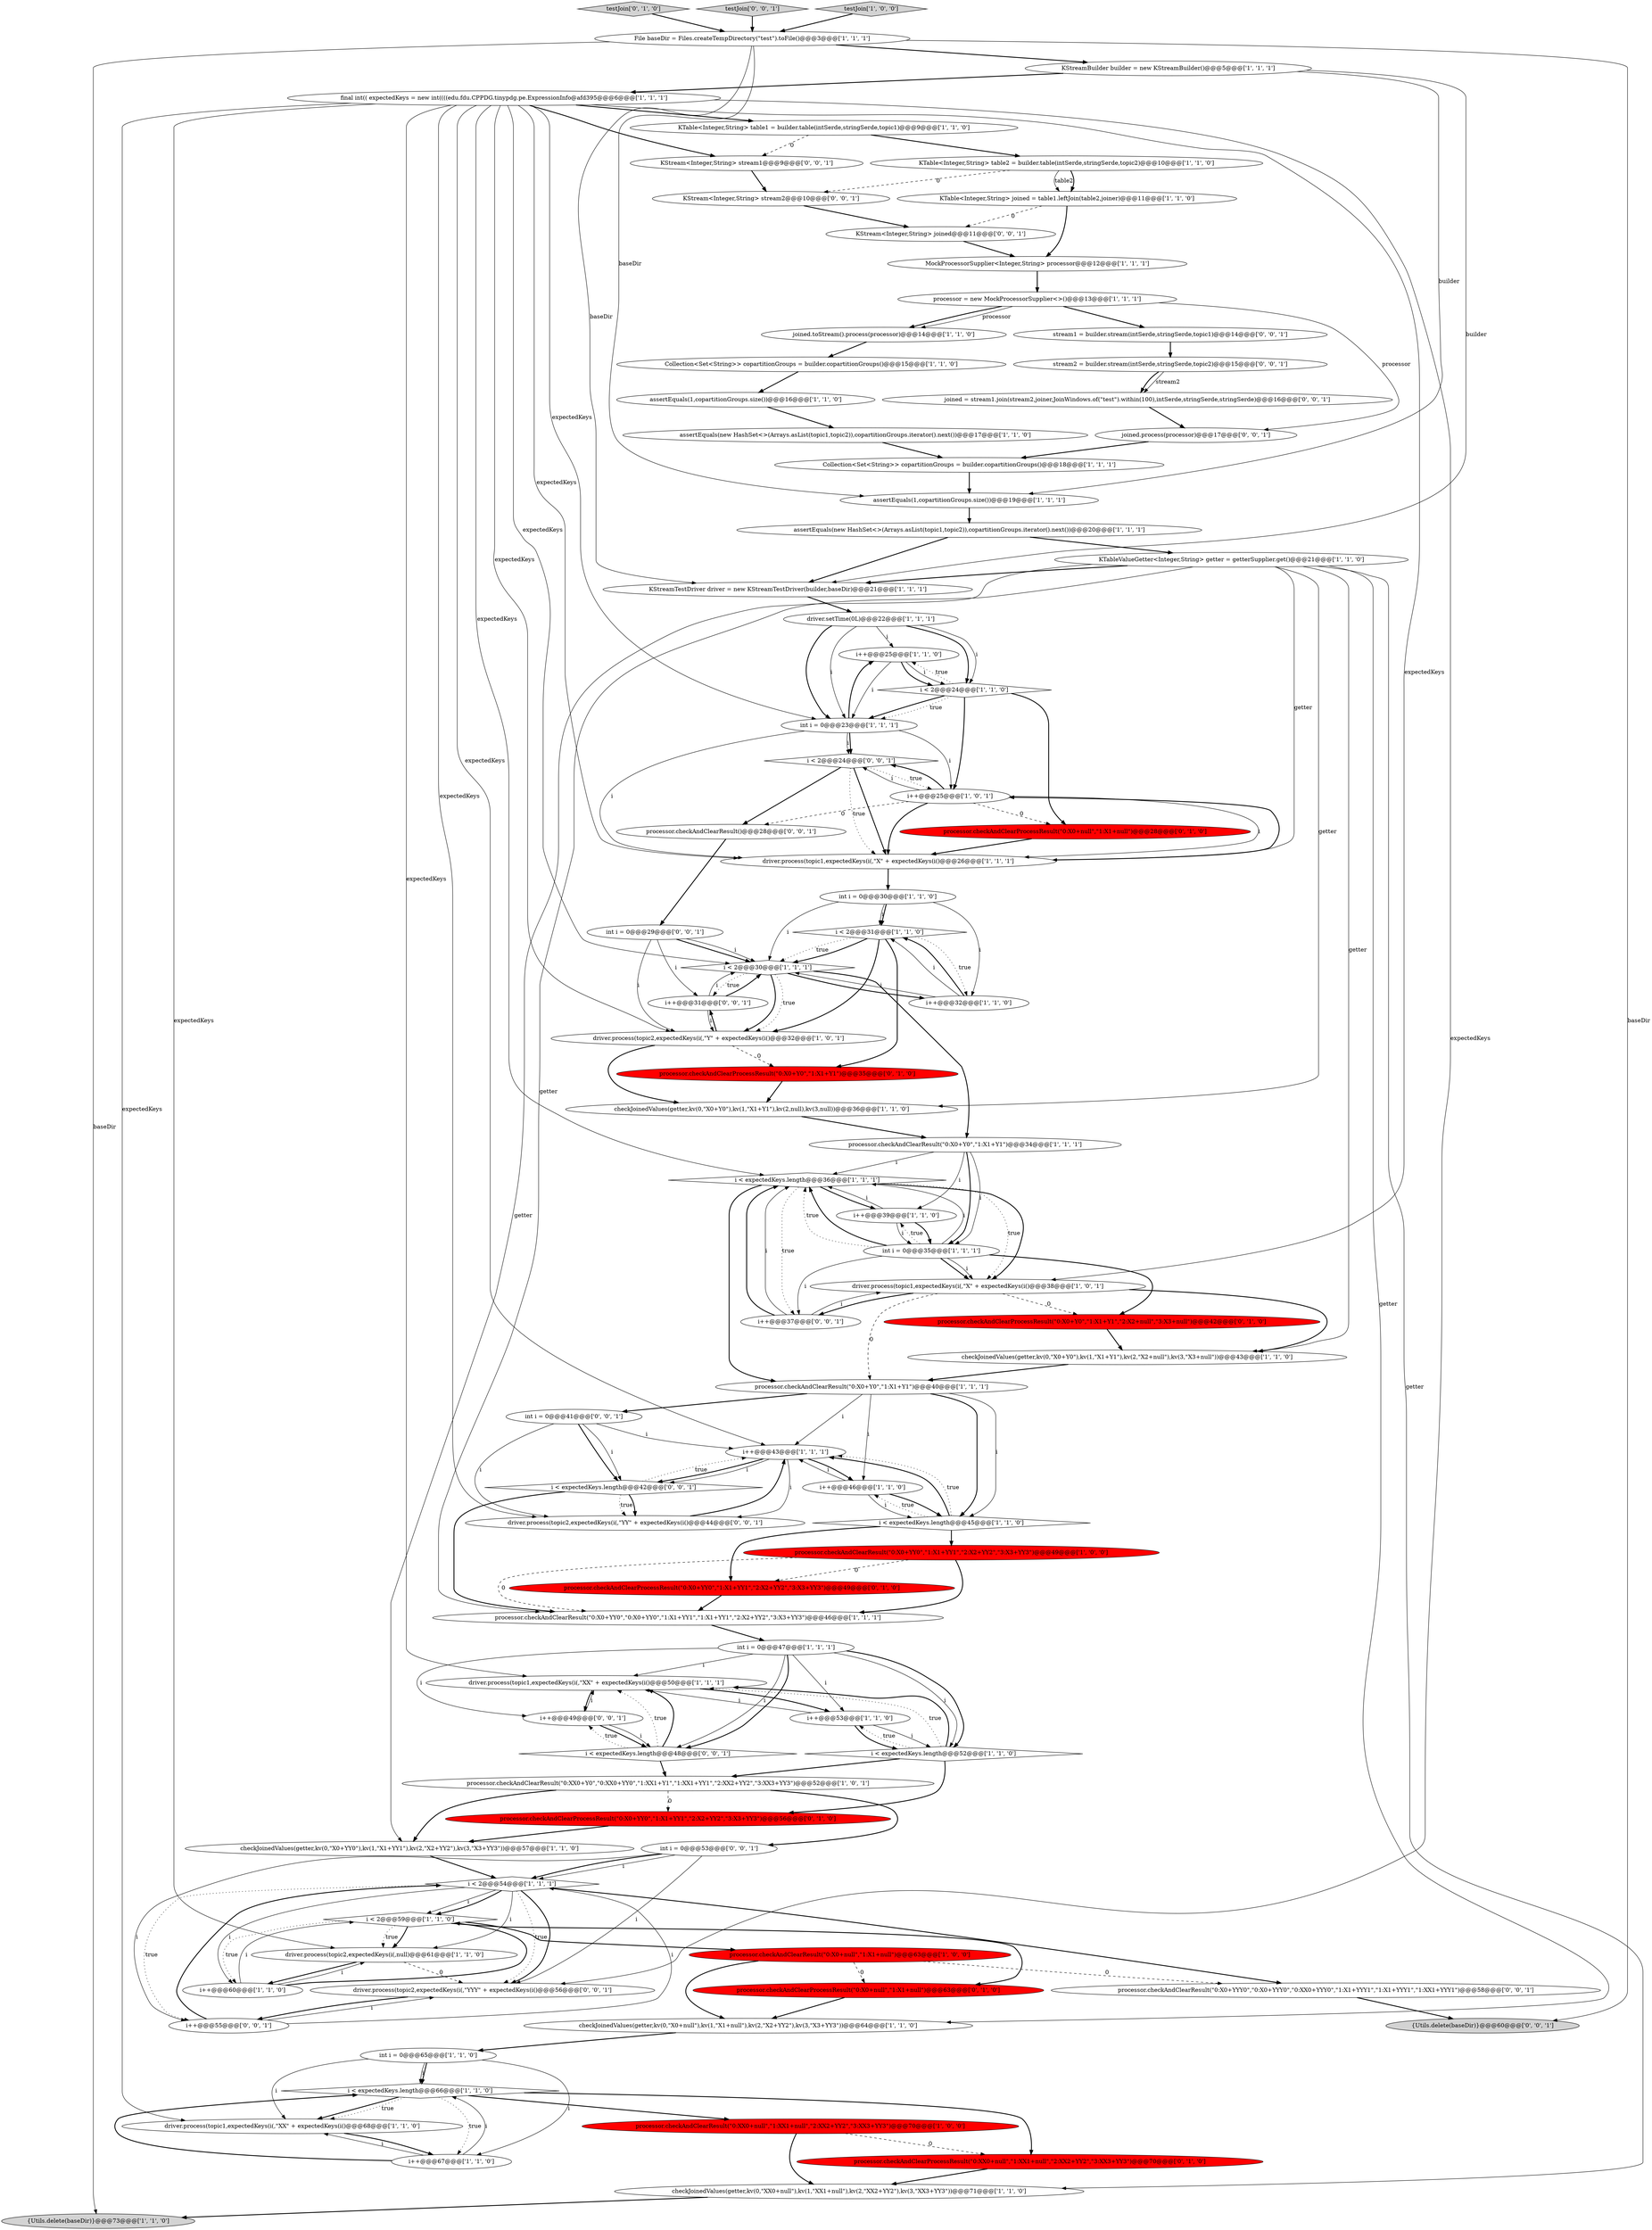 digraph {
21 [style = filled, label = "i < 2@@@31@@@['1', '1', '0']", fillcolor = white, shape = diamond image = "AAA0AAABBB1BBB"];
9 [style = filled, label = "i < 2@@@30@@@['1', '1', '1']", fillcolor = white, shape = diamond image = "AAA0AAABBB1BBB"];
67 [style = filled, label = "processor.checkAndClearProcessResult(\"0:XX0+null\",\"1:XX1+null\",\"2:XX2+YY2\",\"3:XX3+YY3\")@@@70@@@['0', '1', '0']", fillcolor = red, shape = ellipse image = "AAA1AAABBB2BBB"];
78 [style = filled, label = "stream2 = builder.stream(intSerde,stringSerde,topic2)@@@15@@@['0', '0', '1']", fillcolor = white, shape = ellipse image = "AAA0AAABBB3BBB"];
18 [style = filled, label = "Collection<Set<String>> copartitionGroups = builder.copartitionGroups()@@@15@@@['1', '1', '0']", fillcolor = white, shape = ellipse image = "AAA0AAABBB1BBB"];
28 [style = filled, label = "MockProcessorSupplier<Integer,String> processor@@@12@@@['1', '1', '1']", fillcolor = white, shape = ellipse image = "AAA0AAABBB1BBB"];
48 [style = filled, label = "{Utils.delete(baseDir)}@@@73@@@['1', '1', '0']", fillcolor = lightgray, shape = ellipse image = "AAA0AAABBB1BBB"];
38 [style = filled, label = "i < expectedKeys.length@@@36@@@['1', '1', '1']", fillcolor = white, shape = diamond image = "AAA0AAABBB1BBB"];
64 [style = filled, label = "testJoin['0', '1', '0']", fillcolor = lightgray, shape = diamond image = "AAA0AAABBB2BBB"];
46 [style = filled, label = "driver.process(topic1,expectedKeys(i(,\"X\" + expectedKeys(i()@@@38@@@['1', '0', '1']", fillcolor = white, shape = ellipse image = "AAA0AAABBB1BBB"];
23 [style = filled, label = "processor.checkAndClearResult(\"0:X0+null\",\"1:X1+null\")@@@63@@@['1', '0', '0']", fillcolor = red, shape = ellipse image = "AAA1AAABBB1BBB"];
12 [style = filled, label = "KTable<Integer,String> table2 = builder.table(intSerde,stringSerde,topic2)@@@10@@@['1', '1', '0']", fillcolor = white, shape = ellipse image = "AAA0AAABBB1BBB"];
53 [style = filled, label = "driver.process(topic1,expectedKeys(i(,\"XX\" + expectedKeys(i()@@@50@@@['1', '1', '1']", fillcolor = white, shape = ellipse image = "AAA0AAABBB1BBB"];
7 [style = filled, label = "i++@@@53@@@['1', '1', '0']", fillcolor = white, shape = ellipse image = "AAA0AAABBB1BBB"];
25 [style = filled, label = "i < 2@@@59@@@['1', '1', '0']", fillcolor = white, shape = diamond image = "AAA0AAABBB1BBB"];
75 [style = filled, label = "KStream<Integer,String> stream2@@@10@@@['0', '0', '1']", fillcolor = white, shape = ellipse image = "AAA0AAABBB3BBB"];
63 [style = filled, label = "processor.checkAndClearProcessResult(\"0:X0+null\",\"1:X1+null\")@@@63@@@['0', '1', '0']", fillcolor = red, shape = ellipse image = "AAA1AAABBB2BBB"];
71 [style = filled, label = "int i = 0@@@41@@@['0', '0', '1']", fillcolor = white, shape = ellipse image = "AAA0AAABBB3BBB"];
52 [style = filled, label = "i++@@@25@@@['1', '1', '0']", fillcolor = white, shape = ellipse image = "AAA0AAABBB1BBB"];
14 [style = filled, label = "KTable<Integer,String> table1 = builder.table(intSerde,stringSerde,topic1)@@@9@@@['1', '1', '0']", fillcolor = white, shape = ellipse image = "AAA0AAABBB1BBB"];
73 [style = filled, label = "processor.checkAndClearResult()@@@28@@@['0', '0', '1']", fillcolor = white, shape = ellipse image = "AAA0AAABBB3BBB"];
2 [style = filled, label = "processor.checkAndClearResult(\"0:X0+Y0\",\"1:X1+Y1\")@@@40@@@['1', '1', '1']", fillcolor = white, shape = ellipse image = "AAA0AAABBB1BBB"];
49 [style = filled, label = "processor.checkAndClearResult(\"0:X0+YY0\",\"1:X1+YY1\",\"2:X2+YY2\",\"3:X3+YY3\")@@@49@@@['1', '0', '0']", fillcolor = red, shape = ellipse image = "AAA1AAABBB1BBB"];
45 [style = filled, label = "i++@@@25@@@['1', '0', '1']", fillcolor = white, shape = ellipse image = "AAA0AAABBB1BBB"];
17 [style = filled, label = "int i = 0@@@47@@@['1', '1', '1']", fillcolor = white, shape = ellipse image = "AAA0AAABBB1BBB"];
70 [style = filled, label = "joined.process(processor)@@@17@@@['0', '0', '1']", fillcolor = white, shape = ellipse image = "AAA0AAABBB3BBB"];
22 [style = filled, label = "final int(( expectedKeys = new int((((edu.fdu.CPPDG.tinypdg.pe.ExpressionInfo@afd395@@@6@@@['1', '1', '1']", fillcolor = white, shape = ellipse image = "AAA0AAABBB1BBB"];
60 [style = filled, label = "KTable<Integer,String> joined = table1.leftJoin(table2,joiner)@@@11@@@['1', '1', '0']", fillcolor = white, shape = ellipse image = "AAA0AAABBB1BBB"];
50 [style = filled, label = "File baseDir = Files.createTempDirectory(\"test\").toFile()@@@3@@@['1', '1', '1']", fillcolor = white, shape = ellipse image = "AAA0AAABBB1BBB"];
0 [style = filled, label = "i++@@@46@@@['1', '1', '0']", fillcolor = white, shape = ellipse image = "AAA0AAABBB1BBB"];
80 [style = filled, label = "KStream<Integer,String> joined@@@11@@@['0', '0', '1']", fillcolor = white, shape = ellipse image = "AAA0AAABBB3BBB"];
62 [style = filled, label = "processor.checkAndClearProcessResult(\"0:X0+YY0\",\"1:X1+YY1\",\"2:X2+YY2\",\"3:X3+YY3\")@@@56@@@['0', '1', '0']", fillcolor = red, shape = ellipse image = "AAA1AAABBB2BBB"];
66 [style = filled, label = "processor.checkAndClearProcessResult(\"0:X0+Y0\",\"1:X1+Y1\",\"2:X2+null\",\"3:X3+null\")@@@42@@@['0', '1', '0']", fillcolor = red, shape = ellipse image = "AAA1AAABBB2BBB"];
1 [style = filled, label = "i < expectedKeys.length@@@66@@@['1', '1', '0']", fillcolor = white, shape = diamond image = "AAA0AAABBB1BBB"];
5 [style = filled, label = "checkJoinedValues(getter,kv(0,\"X0+Y0\"),kv(1,\"X1+Y1\"),kv(2,\"X2+null\"),kv(3,\"X3+null\"))@@@43@@@['1', '1', '0']", fillcolor = white, shape = ellipse image = "AAA0AAABBB1BBB"];
61 [style = filled, label = "processor.checkAndClearProcessResult(\"0:X0+Y0\",\"1:X1+Y1\")@@@35@@@['0', '1', '0']", fillcolor = red, shape = ellipse image = "AAA1AAABBB2BBB"];
3 [style = filled, label = "int i = 0@@@23@@@['1', '1', '1']", fillcolor = white, shape = ellipse image = "AAA0AAABBB1BBB"];
91 [style = filled, label = "i++@@@49@@@['0', '0', '1']", fillcolor = white, shape = ellipse image = "AAA0AAABBB3BBB"];
16 [style = filled, label = "KStreamBuilder builder = new KStreamBuilder()@@@5@@@['1', '1', '1']", fillcolor = white, shape = ellipse image = "AAA0AAABBB1BBB"];
44 [style = filled, label = "driver.process(topic1,expectedKeys(i(,\"X\" + expectedKeys(i()@@@26@@@['1', '1', '1']", fillcolor = white, shape = ellipse image = "AAA0AAABBB1BBB"];
27 [style = filled, label = "i++@@@43@@@['1', '1', '1']", fillcolor = white, shape = ellipse image = "AAA0AAABBB1BBB"];
72 [style = filled, label = "i++@@@55@@@['0', '0', '1']", fillcolor = white, shape = ellipse image = "AAA0AAABBB3BBB"];
87 [style = filled, label = "driver.process(topic2,expectedKeys(i(,\"YYY\" + expectedKeys(i()@@@56@@@['0', '0', '1']", fillcolor = white, shape = ellipse image = "AAA0AAABBB3BBB"];
82 [style = filled, label = "int i = 0@@@53@@@['0', '0', '1']", fillcolor = white, shape = ellipse image = "AAA0AAABBB3BBB"];
37 [style = filled, label = "driver.process(topic2,expectedKeys(i(,null)@@@61@@@['1', '1', '0']", fillcolor = white, shape = ellipse image = "AAA0AAABBB1BBB"];
90 [style = filled, label = "i++@@@37@@@['0', '0', '1']", fillcolor = white, shape = ellipse image = "AAA0AAABBB3BBB"];
19 [style = filled, label = "i < expectedKeys.length@@@52@@@['1', '1', '0']", fillcolor = white, shape = diamond image = "AAA0AAABBB1BBB"];
76 [style = filled, label = "stream1 = builder.stream(intSerde,stringSerde,topic1)@@@14@@@['0', '0', '1']", fillcolor = white, shape = ellipse image = "AAA0AAABBB3BBB"];
59 [style = filled, label = "i++@@@39@@@['1', '1', '0']", fillcolor = white, shape = ellipse image = "AAA0AAABBB1BBB"];
41 [style = filled, label = "joined.toStream().process(processor)@@@14@@@['1', '1', '0']", fillcolor = white, shape = ellipse image = "AAA0AAABBB1BBB"];
4 [style = filled, label = "int i = 0@@@35@@@['1', '1', '1']", fillcolor = white, shape = ellipse image = "AAA0AAABBB1BBB"];
54 [style = filled, label = "checkJoinedValues(getter,kv(0,\"XX0+null\"),kv(1,\"XX1+null\"),kv(2,\"XX2+YY2\"),kv(3,\"XX3+YY3\"))@@@71@@@['1', '1', '0']", fillcolor = white, shape = ellipse image = "AAA0AAABBB1BBB"];
39 [style = filled, label = "assertEquals(1,copartitionGroups.size())@@@19@@@['1', '1', '1']", fillcolor = white, shape = ellipse image = "AAA0AAABBB1BBB"];
88 [style = filled, label = "testJoin['0', '0', '1']", fillcolor = lightgray, shape = diamond image = "AAA0AAABBB3BBB"];
79 [style = filled, label = "processor.checkAndClearResult(\"0:X0+YYY0\",\"0:X0+YYY0\",\"0:XX0+YYY0\",\"1:X1+YYY1\",\"1:X1+YYY1\",\"1:XX1+YYY1\")@@@58@@@['0', '0', '1']", fillcolor = white, shape = ellipse image = "AAA0AAABBB3BBB"];
55 [style = filled, label = "checkJoinedValues(getter,kv(0,\"X0+YY0\"),kv(1,\"X1+YY1\"),kv(2,\"X2+YY2\"),kv(3,\"X3+YY3\"))@@@57@@@['1', '1', '0']", fillcolor = white, shape = ellipse image = "AAA0AAABBB1BBB"];
83 [style = filled, label = "KStream<Integer,String> stream1@@@9@@@['0', '0', '1']", fillcolor = white, shape = ellipse image = "AAA0AAABBB3BBB"];
58 [style = filled, label = "processor.checkAndClearResult(\"0:XX0+null\",\"1:XX1+null\",\"2:XX2+YY2\",\"3:XX3+YY3\")@@@70@@@['1', '0', '0']", fillcolor = red, shape = ellipse image = "AAA1AAABBB1BBB"];
33 [style = filled, label = "int i = 0@@@65@@@['1', '1', '0']", fillcolor = white, shape = ellipse image = "AAA0AAABBB1BBB"];
8 [style = filled, label = "assertEquals(new HashSet<>(Arrays.asList(topic1,topic2)),copartitionGroups.iterator().next())@@@17@@@['1', '1', '0']", fillcolor = white, shape = ellipse image = "AAA0AAABBB1BBB"];
10 [style = filled, label = "checkJoinedValues(getter,kv(0,\"X0+Y0\"),kv(1,\"X1+Y1\"),kv(2,null),kv(3,null))@@@36@@@['1', '1', '0']", fillcolor = white, shape = ellipse image = "AAA0AAABBB1BBB"];
36 [style = filled, label = "assertEquals(new HashSet<>(Arrays.asList(topic1,topic2)),copartitionGroups.iterator().next())@@@20@@@['1', '1', '1']", fillcolor = white, shape = ellipse image = "AAA0AAABBB1BBB"];
51 [style = filled, label = "KStreamTestDriver driver = new KStreamTestDriver(builder,baseDir)@@@21@@@['1', '1', '1']", fillcolor = white, shape = ellipse image = "AAA0AAABBB1BBB"];
11 [style = filled, label = "processor.checkAndClearResult(\"0:X0+YY0\",\"0:X0+YY0\",\"1:X1+YY1\",\"1:X1+YY1\",\"2:X2+YY2\",\"3:X3+YY3\")@@@46@@@['1', '1', '1']", fillcolor = white, shape = ellipse image = "AAA0AAABBB1BBB"];
13 [style = filled, label = "driver.process(topic1,expectedKeys(i(,\"XX\" + expectedKeys(i()@@@68@@@['1', '1', '0']", fillcolor = white, shape = ellipse image = "AAA0AAABBB1BBB"];
86 [style = filled, label = "i < 2@@@24@@@['0', '0', '1']", fillcolor = white, shape = diamond image = "AAA0AAABBB3BBB"];
65 [style = filled, label = "processor.checkAndClearProcessResult(\"0:X0+YY0\",\"1:X1+YY1\",\"2:X2+YY2\",\"3:X3+YY3\")@@@49@@@['0', '1', '0']", fillcolor = red, shape = ellipse image = "AAA1AAABBB2BBB"];
43 [style = filled, label = "processor.checkAndClearResult(\"0:X0+Y0\",\"1:X1+Y1\")@@@34@@@['1', '1', '1']", fillcolor = white, shape = ellipse image = "AAA0AAABBB1BBB"];
26 [style = filled, label = "Collection<Set<String>> copartitionGroups = builder.copartitionGroups()@@@18@@@['1', '1', '1']", fillcolor = white, shape = ellipse image = "AAA0AAABBB1BBB"];
84 [style = filled, label = "i++@@@31@@@['0', '0', '1']", fillcolor = white, shape = ellipse image = "AAA0AAABBB3BBB"];
56 [style = filled, label = "driver.setTime(0L)@@@22@@@['1', '1', '1']", fillcolor = white, shape = ellipse image = "AAA0AAABBB1BBB"];
47 [style = filled, label = "i < 2@@@24@@@['1', '1', '0']", fillcolor = white, shape = diamond image = "AAA0AAABBB1BBB"];
85 [style = filled, label = "{Utils.delete(baseDir)}@@@60@@@['0', '0', '1']", fillcolor = lightgray, shape = ellipse image = "AAA0AAABBB3BBB"];
31 [style = filled, label = "int i = 0@@@30@@@['1', '1', '0']", fillcolor = white, shape = ellipse image = "AAA0AAABBB1BBB"];
30 [style = filled, label = "i++@@@32@@@['1', '1', '0']", fillcolor = white, shape = ellipse image = "AAA0AAABBB1BBB"];
40 [style = filled, label = "assertEquals(1,copartitionGroups.size())@@@16@@@['1', '1', '0']", fillcolor = white, shape = ellipse image = "AAA0AAABBB1BBB"];
74 [style = filled, label = "driver.process(topic2,expectedKeys(i(,\"YY\" + expectedKeys(i()@@@44@@@['0', '0', '1']", fillcolor = white, shape = ellipse image = "AAA0AAABBB3BBB"];
81 [style = filled, label = "int i = 0@@@29@@@['0', '0', '1']", fillcolor = white, shape = ellipse image = "AAA0AAABBB3BBB"];
69 [style = filled, label = "i < expectedKeys.length@@@42@@@['0', '0', '1']", fillcolor = white, shape = diamond image = "AAA0AAABBB3BBB"];
35 [style = filled, label = "i < 2@@@54@@@['1', '1', '1']", fillcolor = white, shape = diamond image = "AAA0AAABBB1BBB"];
42 [style = filled, label = "processor = new MockProcessorSupplier<>()@@@13@@@['1', '1', '1']", fillcolor = white, shape = ellipse image = "AAA0AAABBB1BBB"];
6 [style = filled, label = "i++@@@67@@@['1', '1', '0']", fillcolor = white, shape = ellipse image = "AAA0AAABBB1BBB"];
15 [style = filled, label = "i++@@@60@@@['1', '1', '0']", fillcolor = white, shape = ellipse image = "AAA0AAABBB1BBB"];
34 [style = filled, label = "checkJoinedValues(getter,kv(0,\"X0+null\"),kv(1,\"X1+null\"),kv(2,\"X2+YY2\"),kv(3,\"X3+YY3\"))@@@64@@@['1', '1', '0']", fillcolor = white, shape = ellipse image = "AAA0AAABBB1BBB"];
29 [style = filled, label = "driver.process(topic2,expectedKeys(i(,\"Y\" + expectedKeys(i()@@@32@@@['1', '0', '1']", fillcolor = white, shape = ellipse image = "AAA0AAABBB1BBB"];
89 [style = filled, label = "i < expectedKeys.length@@@48@@@['0', '0', '1']", fillcolor = white, shape = diamond image = "AAA0AAABBB3BBB"];
20 [style = filled, label = "processor.checkAndClearResult(\"0:XX0+Y0\",\"0:XX0+YY0\",\"1:XX1+Y1\",\"1:XX1+YY1\",\"2:XX2+YY2\",\"3:XX3+YY3\")@@@52@@@['1', '0', '1']", fillcolor = white, shape = ellipse image = "AAA0AAABBB1BBB"];
57 [style = filled, label = "i < expectedKeys.length@@@45@@@['1', '1', '0']", fillcolor = white, shape = diamond image = "AAA0AAABBB1BBB"];
77 [style = filled, label = "joined = stream1.join(stream2,joiner,JoinWindows.of(\"test\").within(100),intSerde,stringSerde,stringSerde)@@@16@@@['0', '0', '1']", fillcolor = white, shape = ellipse image = "AAA0AAABBB3BBB"];
32 [style = filled, label = "KTableValueGetter<Integer,String> getter = getterSupplier.get()@@@21@@@['1', '1', '0']", fillcolor = white, shape = ellipse image = "AAA0AAABBB1BBB"];
24 [style = filled, label = "testJoin['1', '0', '0']", fillcolor = lightgray, shape = diamond image = "AAA0AAABBB1BBB"];
68 [style = filled, label = "processor.checkAndClearProcessResult(\"0:X0+null\",\"1:X1+null\")@@@28@@@['0', '1', '0']", fillcolor = red, shape = ellipse image = "AAA1AAABBB2BBB"];
1->67 [style = bold, label=""];
49->65 [style = dashed, label="0"];
42->41 [style = bold, label=""];
78->77 [style = solid, label="stream2"];
22->38 [style = solid, label="expectedKeys"];
4->38 [style = dotted, label="true"];
15->25 [style = solid, label="i"];
86->73 [style = bold, label=""];
46->5 [style = bold, label=""];
15->25 [style = bold, label=""];
56->3 [style = bold, label=""];
86->44 [style = dotted, label="true"];
83->75 [style = bold, label=""];
63->34 [style = bold, label=""];
17->89 [style = solid, label="i"];
2->27 [style = solid, label="i"];
19->53 [style = dotted, label="true"];
31->21 [style = bold, label=""];
37->15 [style = bold, label=""];
62->55 [style = bold, label=""];
17->7 [style = solid, label="i"];
9->43 [style = bold, label=""];
46->90 [style = bold, label=""];
6->13 [style = solid, label="i"];
1->13 [style = bold, label=""];
61->10 [style = bold, label=""];
77->70 [style = bold, label=""];
56->47 [style = bold, label=""];
43->4 [style = bold, label=""];
25->63 [style = bold, label=""];
47->52 [style = dotted, label="true"];
1->13 [style = dotted, label="true"];
42->70 [style = solid, label="processor"];
84->9 [style = bold, label=""];
69->74 [style = dotted, label="true"];
12->60 [style = solid, label="table2"];
52->47 [style = bold, label=""];
35->25 [style = solid, label="i"];
3->44 [style = solid, label="i"];
35->72 [style = dotted, label="true"];
50->48 [style = solid, label="baseDir"];
42->41 [style = solid, label="processor"];
90->38 [style = solid, label="i"];
4->90 [style = solid, label="i"];
82->72 [style = solid, label="i"];
35->79 [style = bold, label=""];
1->6 [style = dotted, label="true"];
60->80 [style = dashed, label="0"];
16->51 [style = solid, label="builder"];
46->66 [style = dashed, label="0"];
28->42 [style = bold, label=""];
88->50 [style = bold, label=""];
9->29 [style = bold, label=""];
21->61 [style = bold, label=""];
59->38 [style = solid, label="i"];
4->46 [style = bold, label=""];
22->46 [style = solid, label="expectedKeys"];
81->29 [style = solid, label="i"];
14->83 [style = dashed, label="0"];
6->1 [style = solid, label="i"];
38->46 [style = dotted, label="true"];
42->76 [style = bold, label=""];
72->35 [style = bold, label=""];
4->38 [style = bold, label=""];
72->87 [style = solid, label="i"];
16->39 [style = solid, label="builder"];
37->87 [style = dashed, label="0"];
27->0 [style = bold, label=""];
56->52 [style = solid, label="i"];
19->20 [style = bold, label=""];
32->34 [style = solid, label="getter"];
72->35 [style = solid, label="i"];
34->33 [style = bold, label=""];
59->4 [style = bold, label=""];
0->27 [style = solid, label="i"];
23->79 [style = dashed, label="0"];
22->44 [style = solid, label="expectedKeys"];
81->84 [style = solid, label="i"];
22->87 [style = solid, label="expectedKeys"];
58->54 [style = bold, label=""];
7->19 [style = solid, label="i"];
38->2 [style = bold, label=""];
17->91 [style = solid, label="i"];
47->3 [style = dotted, label="true"];
22->27 [style = solid, label="expectedKeys"];
22->3 [style = solid, label="expectedKeys"];
25->15 [style = dotted, label="true"];
21->9 [style = bold, label=""];
45->86 [style = bold, label=""];
21->29 [style = bold, label=""];
30->9 [style = solid, label="i"];
1->58 [style = bold, label=""];
91->53 [style = solid, label="i"];
21->9 [style = dotted, label="true"];
4->59 [style = dotted, label="true"];
29->84 [style = bold, label=""];
25->37 [style = bold, label=""];
21->30 [style = dotted, label="true"];
80->28 [style = bold, label=""];
19->62 [style = bold, label=""];
11->17 [style = bold, label=""];
38->46 [style = bold, label=""];
22->37 [style = solid, label="expectedKeys"];
56->3 [style = solid, label="i"];
57->65 [style = bold, label=""];
73->81 [style = bold, label=""];
89->20 [style = bold, label=""];
22->14 [style = bold, label=""];
55->35 [style = bold, label=""];
84->9 [style = solid, label="i"];
44->45 [style = bold, label=""];
15->37 [style = solid, label="i"];
57->0 [style = dotted, label="true"];
86->45 [style = dotted, label="true"];
32->51 [style = bold, label=""];
82->35 [style = solid, label="i"];
31->21 [style = solid, label="i"];
9->84 [style = dotted, label="true"];
12->60 [style = bold, label=""];
82->87 [style = solid, label="i"];
49->11 [style = dashed, label="0"];
22->9 [style = solid, label="expectedKeys"];
89->91 [style = dotted, label="true"];
38->59 [style = bold, label=""];
2->71 [style = bold, label=""];
69->74 [style = bold, label=""];
0->57 [style = bold, label=""];
50->51 [style = solid, label="baseDir"];
43->4 [style = solid, label="i"];
36->51 [style = bold, label=""];
89->53 [style = bold, label=""];
35->37 [style = solid, label="i"];
71->27 [style = solid, label="i"];
47->3 [style = bold, label=""];
91->89 [style = bold, label=""];
81->9 [style = bold, label=""];
10->43 [style = bold, label=""];
67->54 [style = bold, label=""];
22->13 [style = solid, label="expectedKeys"];
32->10 [style = solid, label="getter"];
17->19 [style = solid, label="i"];
38->90 [style = dotted, label="true"];
20->62 [style = dashed, label="0"];
18->40 [style = bold, label=""];
68->44 [style = bold, label=""];
65->11 [style = bold, label=""];
69->27 [style = dotted, label="true"];
7->53 [style = solid, label="i"];
19->7 [style = dotted, label="true"];
4->66 [style = bold, label=""];
69->11 [style = bold, label=""];
3->45 [style = solid, label="i"];
45->44 [style = bold, label=""];
29->61 [style = dashed, label="0"];
3->86 [style = bold, label=""];
23->63 [style = dashed, label="0"];
35->25 [style = bold, label=""];
43->38 [style = solid, label="i"];
27->74 [style = solid, label="i"];
6->1 [style = bold, label=""];
30->21 [style = bold, label=""];
2->57 [style = bold, label=""];
50->85 [style = solid, label="baseDir"];
19->53 [style = bold, label=""];
33->1 [style = solid, label="i"];
59->4 [style = solid, label="i"];
91->89 [style = solid, label="i"];
86->44 [style = bold, label=""];
4->46 [style = solid, label="i"];
4->38 [style = solid, label="i"];
60->28 [style = bold, label=""];
35->87 [style = dotted, label="true"];
66->5 [style = bold, label=""];
27->69 [style = bold, label=""];
0->57 [style = solid, label="i"];
2->0 [style = solid, label="i"];
27->69 [style = solid, label="i"];
29->10 [style = bold, label=""];
32->11 [style = solid, label="getter"];
47->45 [style = bold, label=""];
70->26 [style = bold, label=""];
13->6 [style = bold, label=""];
90->38 [style = bold, label=""];
82->35 [style = bold, label=""];
22->83 [style = bold, label=""];
3->86 [style = solid, label="i"];
30->21 [style = solid, label="i"];
49->11 [style = bold, label=""];
41->18 [style = bold, label=""];
7->19 [style = bold, label=""];
76->78 [style = bold, label=""];
44->31 [style = bold, label=""];
45->44 [style = solid, label="i"];
24->50 [style = bold, label=""];
32->44 [style = solid, label="getter"];
71->74 [style = solid, label="i"];
50->39 [style = solid, label="baseDir"];
25->37 [style = dotted, label="true"];
75->80 [style = bold, label=""];
52->47 [style = solid, label="i"];
12->75 [style = dashed, label="0"];
9->29 [style = dotted, label="true"];
33->6 [style = solid, label="i"];
43->59 [style = solid, label="i"];
3->52 [style = bold, label=""];
25->23 [style = bold, label=""];
81->9 [style = solid, label="i"];
45->73 [style = dashed, label="0"];
46->2 [style = dashed, label="0"];
50->16 [style = bold, label=""];
47->68 [style = bold, label=""];
22->74 [style = solid, label="expectedKeys"];
36->32 [style = bold, label=""];
51->56 [style = bold, label=""];
54->48 [style = bold, label=""];
9->30 [style = bold, label=""];
33->1 [style = bold, label=""];
32->5 [style = solid, label="getter"];
52->3 [style = solid, label="i"];
35->15 [style = solid, label="i"];
22->53 [style = solid, label="expectedKeys"];
16->22 [style = bold, label=""];
53->91 [style = bold, label=""];
90->46 [style = solid, label="i"];
26->39 [style = bold, label=""];
17->19 [style = bold, label=""];
20->55 [style = bold, label=""];
79->85 [style = bold, label=""];
71->69 [style = bold, label=""];
33->13 [style = solid, label="i"];
31->9 [style = solid, label="i"];
78->77 [style = bold, label=""];
87->72 [style = bold, label=""];
5->2 [style = bold, label=""];
57->27 [style = bold, label=""];
35->87 [style = bold, label=""];
89->53 [style = dotted, label="true"];
53->7 [style = bold, label=""];
31->30 [style = solid, label="i"];
57->27 [style = dotted, label="true"];
45->86 [style = solid, label="i"];
20->82 [style = bold, label=""];
14->12 [style = bold, label=""];
22->29 [style = solid, label="expectedKeys"];
58->67 [style = dashed, label="0"];
23->34 [style = bold, label=""];
32->54 [style = solid, label="getter"];
57->49 [style = bold, label=""];
17->53 [style = solid, label="i"];
17->89 [style = bold, label=""];
56->47 [style = solid, label="i"];
84->29 [style = solid, label="i"];
64->50 [style = bold, label=""];
45->68 [style = dashed, label="0"];
74->27 [style = bold, label=""];
32->55 [style = solid, label="getter"];
39->36 [style = bold, label=""];
2->57 [style = solid, label="i"];
71->69 [style = solid, label="i"];
40->8 [style = bold, label=""];
8->26 [style = bold, label=""];
}

